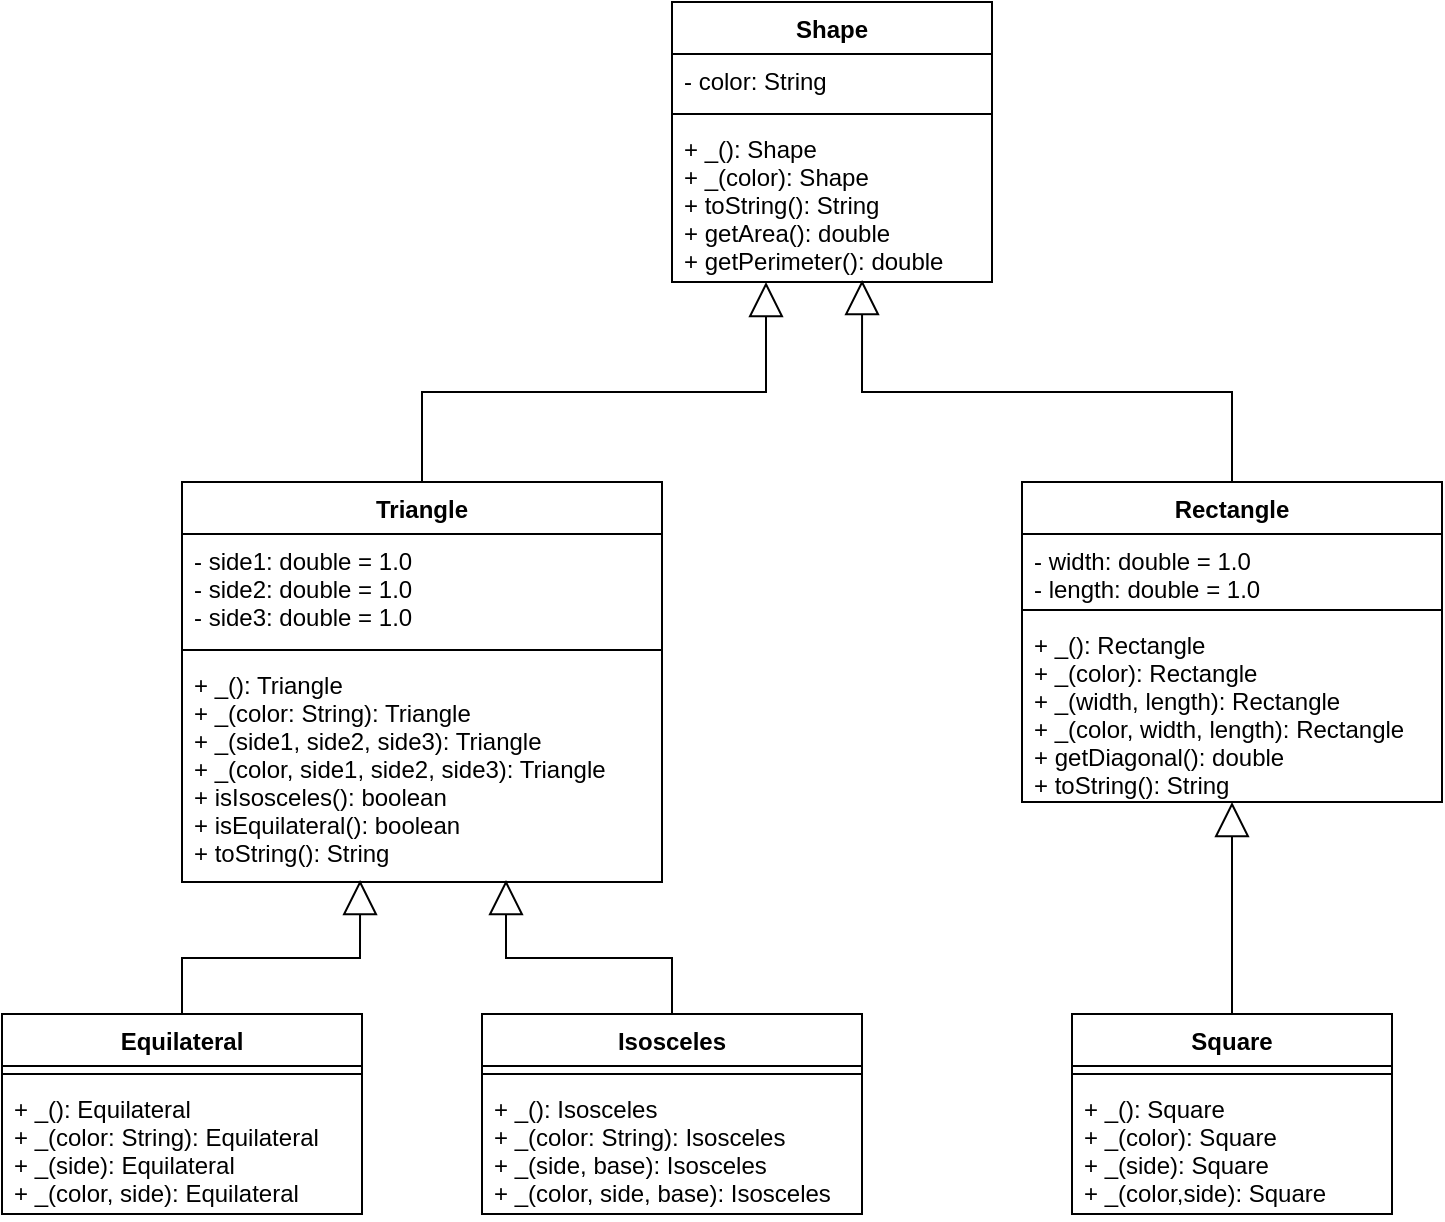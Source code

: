 <mxfile version="14.5.1" type="device"><diagram id="uSwIsLzc0pqWgZfTW56J" name="Page-1"><mxGraphModel dx="1422" dy="705" grid="1" gridSize="10" guides="1" tooltips="1" connect="1" arrows="1" fold="1" page="1" pageScale="1" pageWidth="850" pageHeight="1100" math="0" shadow="0"><root><mxCell id="0"/><mxCell id="1" parent="0"/><mxCell id="ZxkqRWiAtWSfLT0Kc_PC-2" value="Shape" style="swimlane;fontStyle=1;align=center;verticalAlign=top;childLayout=stackLayout;horizontal=1;startSize=26;horizontalStack=0;resizeParent=1;resizeParentMax=0;resizeLast=0;collapsible=1;marginBottom=0;" parent="1" vertex="1"><mxGeometry x="345" y="40" width="160" height="140" as="geometry"/></mxCell><mxCell id="ZxkqRWiAtWSfLT0Kc_PC-3" value="- color: String" style="text;strokeColor=none;fillColor=none;align=left;verticalAlign=top;spacingLeft=4;spacingRight=4;overflow=hidden;rotatable=0;points=[[0,0.5],[1,0.5]];portConstraint=eastwest;" parent="ZxkqRWiAtWSfLT0Kc_PC-2" vertex="1"><mxGeometry y="26" width="160" height="26" as="geometry"/></mxCell><mxCell id="ZxkqRWiAtWSfLT0Kc_PC-4" value="" style="line;strokeWidth=1;fillColor=none;align=left;verticalAlign=middle;spacingTop=-1;spacingLeft=3;spacingRight=3;rotatable=0;labelPosition=right;points=[];portConstraint=eastwest;" parent="ZxkqRWiAtWSfLT0Kc_PC-2" vertex="1"><mxGeometry y="52" width="160" height="8" as="geometry"/></mxCell><mxCell id="ZxkqRWiAtWSfLT0Kc_PC-5" value="+ _(): Shape&#10;+ _(color): Shape&#10;+ toString(): String&#10;+ getArea(): double&#10;+ getPerimeter(): double" style="text;strokeColor=none;fillColor=none;align=left;verticalAlign=top;spacingLeft=4;spacingRight=4;overflow=hidden;rotatable=0;points=[[0,0.5],[1,0.5]];portConstraint=eastwest;" parent="ZxkqRWiAtWSfLT0Kc_PC-2" vertex="1"><mxGeometry y="60" width="160" height="80" as="geometry"/></mxCell><mxCell id="ZxkqRWiAtWSfLT0Kc_PC-10" style="edgeStyle=orthogonalEdgeStyle;rounded=0;orthogonalLoop=1;jettySize=auto;html=1;startArrow=none;startFill=0;endArrow=block;endFill=0;strokeWidth=1;jumpSize=6;endSize=15;" parent="1" source="ZxkqRWiAtWSfLT0Kc_PC-6" target="ZxkqRWiAtWSfLT0Kc_PC-5" edge="1"><mxGeometry relative="1" as="geometry"><Array as="points"><mxPoint x="220" y="235"/><mxPoint x="392" y="235"/></Array></mxGeometry></mxCell><mxCell id="ZxkqRWiAtWSfLT0Kc_PC-6" value="Triangle" style="swimlane;fontStyle=1;align=center;verticalAlign=top;childLayout=stackLayout;horizontal=1;startSize=26;horizontalStack=0;resizeParent=1;resizeParentMax=0;resizeLast=0;collapsible=1;marginBottom=0;" parent="1" vertex="1"><mxGeometry x="100" y="280" width="240" height="200" as="geometry"/></mxCell><mxCell id="ZxkqRWiAtWSfLT0Kc_PC-7" value="- side1: double = 1.0&#10;- side2: double = 1.0&#10;- side3: double = 1.0" style="text;strokeColor=none;fillColor=none;align=left;verticalAlign=top;spacingLeft=4;spacingRight=4;overflow=hidden;rotatable=0;points=[[0,0.5],[1,0.5]];portConstraint=eastwest;" parent="ZxkqRWiAtWSfLT0Kc_PC-6" vertex="1"><mxGeometry y="26" width="240" height="54" as="geometry"/></mxCell><mxCell id="ZxkqRWiAtWSfLT0Kc_PC-8" value="" style="line;strokeWidth=1;fillColor=none;align=left;verticalAlign=middle;spacingTop=-1;spacingLeft=3;spacingRight=3;rotatable=0;labelPosition=right;points=[];portConstraint=eastwest;" parent="ZxkqRWiAtWSfLT0Kc_PC-6" vertex="1"><mxGeometry y="80" width="240" height="8" as="geometry"/></mxCell><mxCell id="ZxkqRWiAtWSfLT0Kc_PC-9" value="+ _(): Triangle&#10;+ _(color: String): Triangle&#10;+ _(side1, side2, side3): Triangle&#10;+ _(color, side1, side2, side3): Triangle&#10;+ isIsosceles(): boolean&#10;+ isEquilateral(): boolean&#10;+ toString(): String" style="text;strokeColor=none;fillColor=none;align=left;verticalAlign=top;spacingLeft=4;spacingRight=4;overflow=hidden;rotatable=0;points=[[0,0.5],[1,0.5]];portConstraint=eastwest;" parent="ZxkqRWiAtWSfLT0Kc_PC-6" vertex="1"><mxGeometry y="88" width="240" height="112" as="geometry"/></mxCell><mxCell id="ZxkqRWiAtWSfLT0Kc_PC-15" style="edgeStyle=orthogonalEdgeStyle;rounded=0;jumpSize=6;orthogonalLoop=1;jettySize=auto;html=1;entryX=0.594;entryY=0.988;entryDx=0;entryDy=0;entryPerimeter=0;startArrow=none;startFill=0;endArrow=block;endFill=0;endSize=15;strokeWidth=1;" parent="1" source="ZxkqRWiAtWSfLT0Kc_PC-11" target="ZxkqRWiAtWSfLT0Kc_PC-5" edge="1"><mxGeometry relative="1" as="geometry"/></mxCell><mxCell id="ZxkqRWiAtWSfLT0Kc_PC-11" value="Rectangle" style="swimlane;fontStyle=1;align=center;verticalAlign=top;childLayout=stackLayout;horizontal=1;startSize=26;horizontalStack=0;resizeParent=1;resizeParentMax=0;resizeLast=0;collapsible=1;marginBottom=0;" parent="1" vertex="1"><mxGeometry x="520" y="280" width="210" height="160" as="geometry"/></mxCell><mxCell id="ZxkqRWiAtWSfLT0Kc_PC-12" value="- width: double = 1.0&#10;- length: double = 1.0" style="text;strokeColor=none;fillColor=none;align=left;verticalAlign=top;spacingLeft=4;spacingRight=4;overflow=hidden;rotatable=0;points=[[0,0.5],[1,0.5]];portConstraint=eastwest;" parent="ZxkqRWiAtWSfLT0Kc_PC-11" vertex="1"><mxGeometry y="26" width="210" height="34" as="geometry"/></mxCell><mxCell id="ZxkqRWiAtWSfLT0Kc_PC-13" value="" style="line;strokeWidth=1;fillColor=none;align=left;verticalAlign=middle;spacingTop=-1;spacingLeft=3;spacingRight=3;rotatable=0;labelPosition=right;points=[];portConstraint=eastwest;" parent="ZxkqRWiAtWSfLT0Kc_PC-11" vertex="1"><mxGeometry y="60" width="210" height="8" as="geometry"/></mxCell><mxCell id="ZxkqRWiAtWSfLT0Kc_PC-14" value="+ _(): Rectangle&#10;+ _(color): Rectangle&#10;+ _(width, length): Rectangle&#10;+ _(color, width, length): Rectangle&#10;+ getDiagonal(): double&#10;+ toString(): String" style="text;strokeColor=none;fillColor=none;align=left;verticalAlign=top;spacingLeft=4;spacingRight=4;overflow=hidden;rotatable=0;points=[[0,0.5],[1,0.5]];portConstraint=eastwest;" parent="ZxkqRWiAtWSfLT0Kc_PC-11" vertex="1"><mxGeometry y="68" width="210" height="92" as="geometry"/></mxCell><mxCell id="ZxkqRWiAtWSfLT0Kc_PC-20" style="edgeStyle=orthogonalEdgeStyle;rounded=0;jumpSize=6;orthogonalLoop=1;jettySize=auto;html=1;entryX=0.5;entryY=1;entryDx=0;entryDy=0;entryPerimeter=0;startArrow=none;startFill=0;endArrow=block;endFill=0;endSize=15;strokeWidth=1;" parent="1" source="ZxkqRWiAtWSfLT0Kc_PC-16" target="ZxkqRWiAtWSfLT0Kc_PC-14" edge="1"><mxGeometry relative="1" as="geometry"/></mxCell><mxCell id="ZxkqRWiAtWSfLT0Kc_PC-16" value="Square" style="swimlane;fontStyle=1;align=center;verticalAlign=top;childLayout=stackLayout;horizontal=1;startSize=26;horizontalStack=0;resizeParent=1;resizeParentMax=0;resizeLast=0;collapsible=1;marginBottom=0;" parent="1" vertex="1"><mxGeometry x="545" y="546" width="160" height="100" as="geometry"/></mxCell><mxCell id="ZxkqRWiAtWSfLT0Kc_PC-18" value="" style="line;strokeWidth=1;fillColor=none;align=left;verticalAlign=middle;spacingTop=-1;spacingLeft=3;spacingRight=3;rotatable=0;labelPosition=right;points=[];portConstraint=eastwest;" parent="ZxkqRWiAtWSfLT0Kc_PC-16" vertex="1"><mxGeometry y="26" width="160" height="8" as="geometry"/></mxCell><mxCell id="ZxkqRWiAtWSfLT0Kc_PC-19" value="+ _(): Square&#10;+ _(color): Square&#10;+ _(side): Square&#10;+ _(color,side): Square" style="text;strokeColor=none;fillColor=none;align=left;verticalAlign=top;spacingLeft=4;spacingRight=4;overflow=hidden;rotatable=0;points=[[0,0.5],[1,0.5]];portConstraint=eastwest;" parent="ZxkqRWiAtWSfLT0Kc_PC-16" vertex="1"><mxGeometry y="34" width="160" height="66" as="geometry"/></mxCell><mxCell id="QTo77YyECdTroiyHyV28-9" style="edgeStyle=orthogonalEdgeStyle;rounded=0;orthogonalLoop=1;jettySize=auto;html=1;entryX=0.675;entryY=0.991;entryDx=0;entryDy=0;entryPerimeter=0;endArrow=block;endFill=0;endSize=15;" parent="1" source="QTo77YyECdTroiyHyV28-1" target="ZxkqRWiAtWSfLT0Kc_PC-9" edge="1"><mxGeometry relative="1" as="geometry"/></mxCell><mxCell id="QTo77YyECdTroiyHyV28-1" value="Isosceles" style="swimlane;fontStyle=1;align=center;verticalAlign=top;childLayout=stackLayout;horizontal=1;startSize=26;horizontalStack=0;resizeParent=1;resizeParentMax=0;resizeLast=0;collapsible=1;marginBottom=0;" parent="1" vertex="1"><mxGeometry x="250" y="546" width="190" height="100" as="geometry"/></mxCell><mxCell id="QTo77YyECdTroiyHyV28-3" value="" style="line;strokeWidth=1;fillColor=none;align=left;verticalAlign=middle;spacingTop=-1;spacingLeft=3;spacingRight=3;rotatable=0;labelPosition=right;points=[];portConstraint=eastwest;" parent="QTo77YyECdTroiyHyV28-1" vertex="1"><mxGeometry y="26" width="190" height="8" as="geometry"/></mxCell><mxCell id="QTo77YyECdTroiyHyV28-4" value="+ _(): Isosceles&#10;+ _(color: String): Isosceles&#10;+ _(side, base): Isosceles&#10;+ _(color, side, base): Isosceles" style="text;strokeColor=none;fillColor=none;align=left;verticalAlign=top;spacingLeft=4;spacingRight=4;overflow=hidden;rotatable=0;points=[[0,0.5],[1,0.5]];portConstraint=eastwest;" parent="QTo77YyECdTroiyHyV28-1" vertex="1"><mxGeometry y="34" width="190" height="66" as="geometry"/></mxCell><mxCell id="QTo77YyECdTroiyHyV28-10" style="edgeStyle=orthogonalEdgeStyle;rounded=0;orthogonalLoop=1;jettySize=auto;html=1;entryX=0.371;entryY=0.991;entryDx=0;entryDy=0;entryPerimeter=0;endArrow=block;endFill=0;endSize=15;" parent="1" source="QTo77YyECdTroiyHyV28-5" target="ZxkqRWiAtWSfLT0Kc_PC-9" edge="1"><mxGeometry relative="1" as="geometry"/></mxCell><mxCell id="QTo77YyECdTroiyHyV28-5" value="Equilateral" style="swimlane;fontStyle=1;align=center;verticalAlign=top;childLayout=stackLayout;horizontal=1;startSize=26;horizontalStack=0;resizeParent=1;resizeParentMax=0;resizeLast=0;collapsible=1;marginBottom=0;" parent="1" vertex="1"><mxGeometry x="10" y="546" width="180" height="100" as="geometry"/></mxCell><mxCell id="QTo77YyECdTroiyHyV28-7" value="" style="line;strokeWidth=1;fillColor=none;align=left;verticalAlign=middle;spacingTop=-1;spacingLeft=3;spacingRight=3;rotatable=0;labelPosition=right;points=[];portConstraint=eastwest;" parent="QTo77YyECdTroiyHyV28-5" vertex="1"><mxGeometry y="26" width="180" height="8" as="geometry"/></mxCell><mxCell id="QTo77YyECdTroiyHyV28-8" value="+ _(): Equilateral&#10;+ _(color: String): Equilateral&#10;+ _(side): Equilateral&#10;+ _(color, side): Equilateral " style="text;strokeColor=none;fillColor=none;align=left;verticalAlign=top;spacingLeft=4;spacingRight=4;overflow=hidden;rotatable=0;points=[[0,0.5],[1,0.5]];portConstraint=eastwest;" parent="QTo77YyECdTroiyHyV28-5" vertex="1"><mxGeometry y="34" width="180" height="66" as="geometry"/></mxCell></root></mxGraphModel></diagram></mxfile>